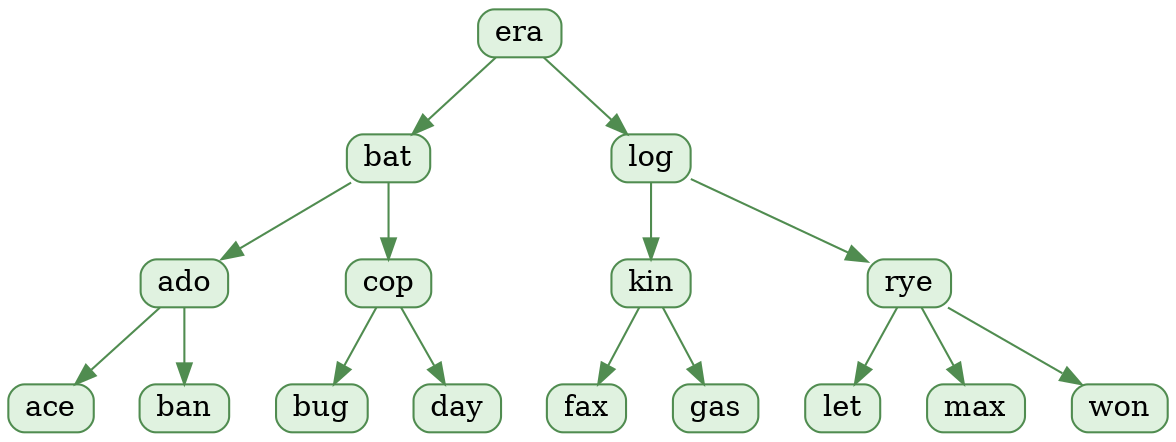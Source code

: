 digraph BTree {
    // Graph and node styling
    graph [nodesep=0.3, ranksep=0.5];
    node [shape=record, height=0.1, width=0.5, style="rounded,filled", fillcolor="#e0f2e0", color="#508c50"];
    edge [color="#508c50"];

    // Node Definitions
    // Level 0 (Root)
    node_era [label="era"];

    // Level 1
    node_bat [label="bat"];
    node_log [label="log"];

    // Level 2
    node_ado [label="ado"];
    node_cop [label="cop"];
    node_kin [label="kin"];
    node_rye [label="rye"];

    // Level 3 (Leaves)
    node_ace [label="ace"];
    node_ban [label="ban"];
    node_bug [label="bug"];
    node_day [label="day"];
    node_fax [label="fax"];
    node_gas [label="gas"];
    node_let [label="let"];
    node_max [label="max"];
    node_won [label="won"];

    // Edges (Connections between nodes)
    // Root to Level 1
    node_era -> node_bat;
    node_era -> node_log;

    // Level 1 to Level 2
    node_bat -> node_ado;
    node_bat -> node_cop;
    node_log -> node_kin;
    node_log -> node_rye;

    // Level 2 to Leaves
    node_ado -> node_ace;
    node_ado -> node_ban;
    node_cop -> node_bug;
    node_cop -> node_day;
    node_kin -> node_fax;
    node_kin -> node_gas;
    node_rye -> node_let;
    node_rye -> node_max;
    node_rye -> node_won;
}